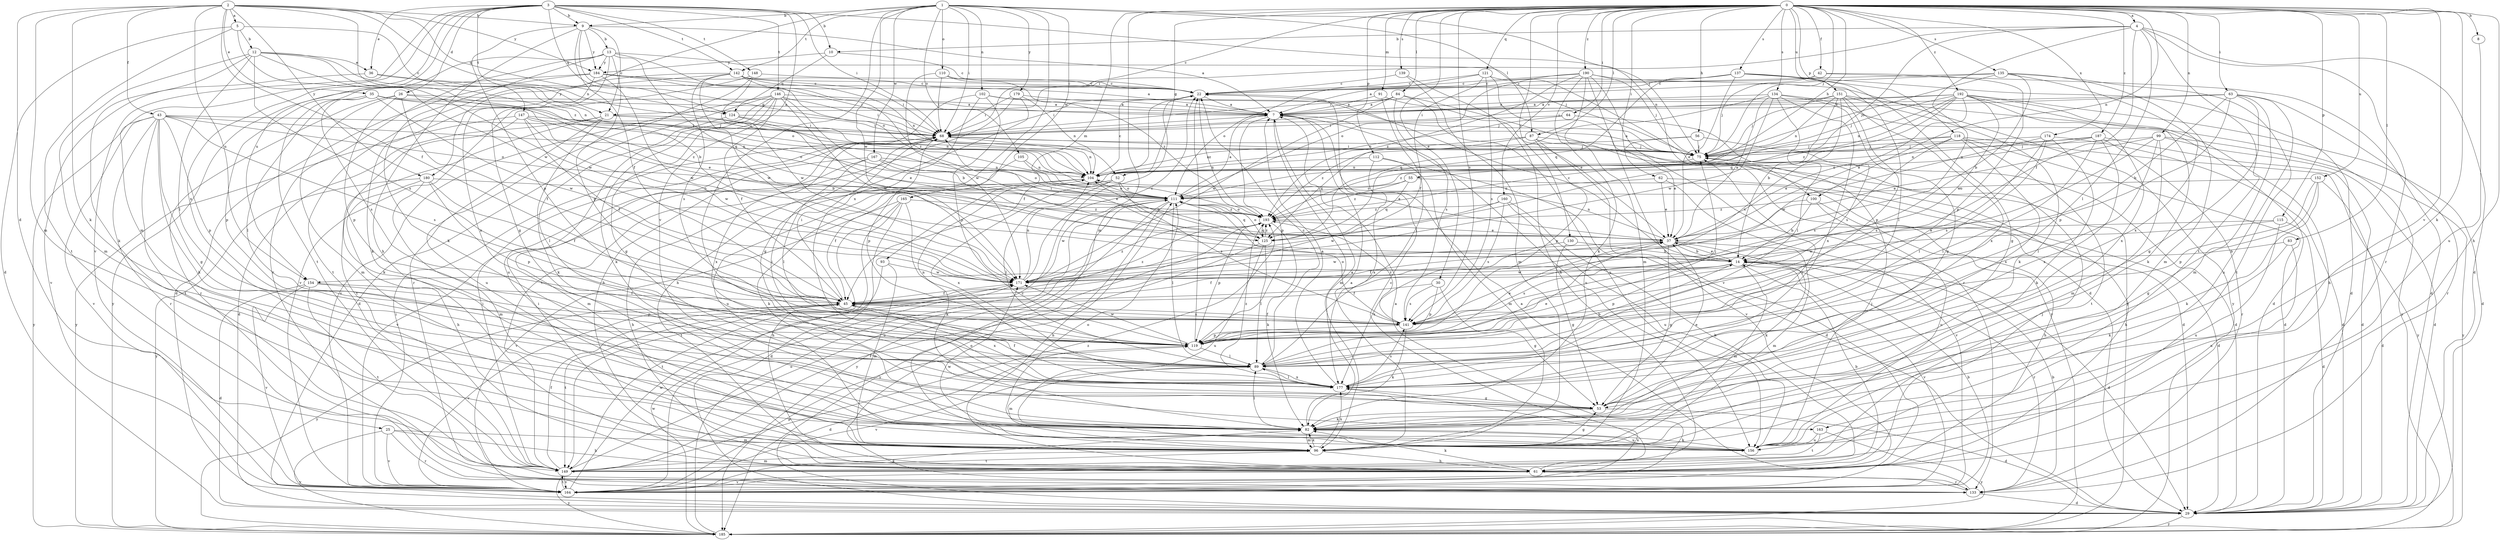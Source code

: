 strict digraph  {
0;
1;
2;
3;
4;
5;
7;
8;
9;
10;
12;
13;
14;
21;
22;
25;
26;
29;
30;
35;
36;
37;
42;
43;
45;
52;
53;
55;
56;
61;
62;
63;
64;
68;
75;
82;
83;
84;
87;
89;
91;
93;
96;
99;
100;
102;
104;
105;
110;
111;
112;
115;
118;
119;
121;
124;
125;
130;
133;
134;
135;
137;
139;
141;
142;
146;
147;
148;
149;
151;
152;
154;
156;
160;
163;
164;
165;
167;
171;
174;
177;
179;
180;
184;
185;
187;
190;
192;
193;
0 -> 4  [label=a];
0 -> 8  [label=b];
0 -> 21  [label=c];
0 -> 30  [label=e];
0 -> 42  [label=f];
0 -> 52  [label=g];
0 -> 55  [label=h];
0 -> 56  [label=h];
0 -> 61  [label=h];
0 -> 62  [label=i];
0 -> 63  [label=i];
0 -> 64  [label=i];
0 -> 75  [label=j];
0 -> 82  [label=k];
0 -> 83  [label=l];
0 -> 84  [label=l];
0 -> 87  [label=l];
0 -> 91  [label=m];
0 -> 93  [label=m];
0 -> 96  [label=m];
0 -> 99  [label=n];
0 -> 100  [label=n];
0 -> 112  [label=p];
0 -> 115  [label=p];
0 -> 118  [label=p];
0 -> 121  [label=q];
0 -> 130  [label=r];
0 -> 134  [label=s];
0 -> 135  [label=s];
0 -> 137  [label=s];
0 -> 139  [label=s];
0 -> 141  [label=s];
0 -> 151  [label=u];
0 -> 152  [label=u];
0 -> 160  [label=v];
0 -> 163  [label=v];
0 -> 174  [label=x];
0 -> 187  [label=z];
0 -> 190  [label=z];
0 -> 192  [label=z];
1 -> 9  [label=b];
1 -> 68  [label=i];
1 -> 87  [label=l];
1 -> 89  [label=l];
1 -> 100  [label=n];
1 -> 102  [label=n];
1 -> 105  [label=o];
1 -> 110  [label=o];
1 -> 142  [label=t];
1 -> 165  [label=w];
1 -> 167  [label=w];
1 -> 171  [label=w];
1 -> 177  [label=x];
1 -> 179  [label=y];
1 -> 180  [label=y];
2 -> 5  [label=a];
2 -> 9  [label=b];
2 -> 25  [label=d];
2 -> 35  [label=e];
2 -> 43  [label=f];
2 -> 45  [label=f];
2 -> 82  [label=k];
2 -> 96  [label=m];
2 -> 104  [label=n];
2 -> 124  [label=q];
2 -> 154  [label=u];
2 -> 180  [label=y];
2 -> 184  [label=y];
2 -> 193  [label=z];
3 -> 9  [label=b];
3 -> 10  [label=b];
3 -> 26  [label=d];
3 -> 36  [label=e];
3 -> 68  [label=i];
3 -> 75  [label=j];
3 -> 96  [label=m];
3 -> 124  [label=q];
3 -> 142  [label=t];
3 -> 146  [label=t];
3 -> 147  [label=t];
3 -> 148  [label=t];
3 -> 154  [label=u];
3 -> 163  [label=v];
3 -> 164  [label=v];
3 -> 177  [label=x];
4 -> 10  [label=b];
4 -> 29  [label=d];
4 -> 45  [label=f];
4 -> 68  [label=i];
4 -> 89  [label=l];
4 -> 111  [label=o];
4 -> 133  [label=r];
4 -> 149  [label=t];
4 -> 154  [label=u];
5 -> 12  [label=b];
5 -> 21  [label=c];
5 -> 29  [label=d];
5 -> 149  [label=t];
5 -> 171  [label=w];
7 -> 68  [label=i];
7 -> 96  [label=m];
7 -> 119  [label=p];
7 -> 156  [label=u];
8 -> 156  [label=u];
9 -> 7  [label=a];
9 -> 13  [label=b];
9 -> 21  [label=c];
9 -> 45  [label=f];
9 -> 52  [label=g];
9 -> 61  [label=h];
9 -> 119  [label=p];
9 -> 184  [label=y];
10 -> 22  [label=c];
10 -> 124  [label=q];
10 -> 184  [label=y];
12 -> 14  [label=b];
12 -> 36  [label=e];
12 -> 82  [label=k];
12 -> 89  [label=l];
12 -> 96  [label=m];
12 -> 104  [label=n];
12 -> 141  [label=s];
12 -> 171  [label=w];
13 -> 53  [label=g];
13 -> 75  [label=j];
13 -> 82  [label=k];
13 -> 111  [label=o];
13 -> 119  [label=p];
13 -> 125  [label=q];
13 -> 133  [label=r];
13 -> 149  [label=t];
13 -> 184  [label=y];
14 -> 22  [label=c];
14 -> 29  [label=d];
14 -> 37  [label=e];
14 -> 45  [label=f];
14 -> 96  [label=m];
14 -> 119  [label=p];
14 -> 133  [label=r];
14 -> 141  [label=s];
14 -> 164  [label=v];
14 -> 171  [label=w];
21 -> 29  [label=d];
21 -> 68  [label=i];
21 -> 75  [label=j];
21 -> 82  [label=k];
21 -> 149  [label=t];
21 -> 156  [label=u];
22 -> 7  [label=a];
22 -> 45  [label=f];
22 -> 193  [label=z];
25 -> 61  [label=h];
25 -> 96  [label=m];
25 -> 133  [label=r];
25 -> 164  [label=v];
25 -> 185  [label=y];
26 -> 7  [label=a];
26 -> 37  [label=e];
26 -> 45  [label=f];
26 -> 96  [label=m];
26 -> 119  [label=p];
26 -> 133  [label=r];
29 -> 185  [label=y];
30 -> 45  [label=f];
30 -> 53  [label=g];
30 -> 119  [label=p];
30 -> 141  [label=s];
35 -> 7  [label=a];
35 -> 75  [label=j];
35 -> 89  [label=l];
35 -> 119  [label=p];
35 -> 141  [label=s];
35 -> 171  [label=w];
35 -> 193  [label=z];
36 -> 22  [label=c];
36 -> 111  [label=o];
36 -> 164  [label=v];
37 -> 14  [label=b];
37 -> 45  [label=f];
37 -> 53  [label=g];
37 -> 82  [label=k];
37 -> 96  [label=m];
37 -> 104  [label=n];
37 -> 171  [label=w];
42 -> 22  [label=c];
42 -> 29  [label=d];
42 -> 75  [label=j];
42 -> 119  [label=p];
43 -> 53  [label=g];
43 -> 68  [label=i];
43 -> 82  [label=k];
43 -> 104  [label=n];
43 -> 111  [label=o];
43 -> 119  [label=p];
43 -> 133  [label=r];
43 -> 141  [label=s];
43 -> 149  [label=t];
43 -> 164  [label=v];
43 -> 185  [label=y];
45 -> 68  [label=i];
45 -> 141  [label=s];
45 -> 149  [label=t];
45 -> 164  [label=v];
45 -> 177  [label=x];
45 -> 185  [label=y];
45 -> 193  [label=z];
52 -> 45  [label=f];
52 -> 89  [label=l];
52 -> 111  [label=o];
52 -> 141  [label=s];
52 -> 177  [label=x];
53 -> 29  [label=d];
53 -> 37  [label=e];
53 -> 82  [label=k];
55 -> 61  [label=h];
55 -> 111  [label=o];
55 -> 125  [label=q];
55 -> 193  [label=z];
56 -> 29  [label=d];
56 -> 37  [label=e];
56 -> 75  [label=j];
56 -> 193  [label=z];
61 -> 14  [label=b];
61 -> 22  [label=c];
61 -> 68  [label=i];
61 -> 75  [label=j];
61 -> 82  [label=k];
61 -> 133  [label=r];
61 -> 164  [label=v];
62 -> 29  [label=d];
62 -> 37  [label=e];
62 -> 111  [label=o];
62 -> 164  [label=v];
63 -> 7  [label=a];
63 -> 14  [label=b];
63 -> 53  [label=g];
63 -> 68  [label=i];
63 -> 96  [label=m];
63 -> 119  [label=p];
63 -> 133  [label=r];
63 -> 156  [label=u];
64 -> 68  [label=i];
64 -> 104  [label=n];
64 -> 141  [label=s];
68 -> 75  [label=j];
68 -> 104  [label=n];
68 -> 119  [label=p];
68 -> 177  [label=x];
75 -> 7  [label=a];
75 -> 68  [label=i];
75 -> 104  [label=n];
82 -> 7  [label=a];
82 -> 89  [label=l];
82 -> 96  [label=m];
82 -> 156  [label=u];
83 -> 14  [label=b];
83 -> 82  [label=k];
83 -> 156  [label=u];
84 -> 7  [label=a];
84 -> 68  [label=i];
84 -> 141  [label=s];
84 -> 156  [label=u];
84 -> 171  [label=w];
84 -> 185  [label=y];
87 -> 29  [label=d];
87 -> 75  [label=j];
87 -> 104  [label=n];
87 -> 119  [label=p];
87 -> 125  [label=q];
87 -> 164  [label=v];
89 -> 14  [label=b];
89 -> 22  [label=c];
89 -> 37  [label=e];
89 -> 96  [label=m];
89 -> 104  [label=n];
89 -> 164  [label=v];
89 -> 177  [label=x];
91 -> 7  [label=a];
91 -> 37  [label=e];
91 -> 89  [label=l];
93 -> 96  [label=m];
93 -> 149  [label=t];
93 -> 171  [label=w];
96 -> 7  [label=a];
96 -> 53  [label=g];
96 -> 61  [label=h];
96 -> 82  [label=k];
96 -> 149  [label=t];
96 -> 177  [label=x];
99 -> 29  [label=d];
99 -> 37  [label=e];
99 -> 75  [label=j];
99 -> 89  [label=l];
99 -> 96  [label=m];
99 -> 141  [label=s];
99 -> 185  [label=y];
100 -> 14  [label=b];
100 -> 61  [label=h];
100 -> 156  [label=u];
100 -> 193  [label=z];
102 -> 7  [label=a];
102 -> 53  [label=g];
102 -> 61  [label=h];
102 -> 75  [label=j];
102 -> 119  [label=p];
104 -> 22  [label=c];
104 -> 61  [label=h];
104 -> 82  [label=k];
104 -> 111  [label=o];
105 -> 37  [label=e];
105 -> 104  [label=n];
105 -> 156  [label=u];
110 -> 22  [label=c];
110 -> 68  [label=i];
110 -> 171  [label=w];
110 -> 193  [label=z];
111 -> 7  [label=a];
111 -> 61  [label=h];
111 -> 89  [label=l];
111 -> 125  [label=q];
111 -> 171  [label=w];
111 -> 185  [label=y];
111 -> 193  [label=z];
112 -> 29  [label=d];
112 -> 96  [label=m];
112 -> 104  [label=n];
112 -> 177  [label=x];
115 -> 29  [label=d];
115 -> 37  [label=e];
115 -> 156  [label=u];
115 -> 171  [label=w];
118 -> 29  [label=d];
118 -> 37  [label=e];
118 -> 75  [label=j];
118 -> 141  [label=s];
118 -> 149  [label=t];
118 -> 177  [label=x];
118 -> 185  [label=y];
118 -> 193  [label=z];
119 -> 22  [label=c];
119 -> 29  [label=d];
119 -> 37  [label=e];
119 -> 75  [label=j];
119 -> 89  [label=l];
119 -> 171  [label=w];
121 -> 22  [label=c];
121 -> 29  [label=d];
121 -> 45  [label=f];
121 -> 111  [label=o];
121 -> 141  [label=s];
121 -> 185  [label=y];
124 -> 37  [label=e];
124 -> 68  [label=i];
124 -> 89  [label=l];
124 -> 104  [label=n];
125 -> 68  [label=i];
125 -> 89  [label=l];
125 -> 104  [label=n];
125 -> 111  [label=o];
125 -> 149  [label=t];
125 -> 156  [label=u];
125 -> 193  [label=z];
130 -> 14  [label=b];
130 -> 53  [label=g];
130 -> 177  [label=x];
133 -> 7  [label=a];
133 -> 14  [label=b];
133 -> 29  [label=d];
133 -> 111  [label=o];
134 -> 7  [label=a];
134 -> 29  [label=d];
134 -> 37  [label=e];
134 -> 53  [label=g];
134 -> 89  [label=l];
134 -> 125  [label=q];
134 -> 171  [label=w];
134 -> 177  [label=x];
135 -> 14  [label=b];
135 -> 22  [label=c];
135 -> 68  [label=i];
135 -> 75  [label=j];
135 -> 96  [label=m];
135 -> 149  [label=t];
135 -> 177  [label=x];
137 -> 7  [label=a];
137 -> 22  [label=c];
137 -> 29  [label=d];
137 -> 37  [label=e];
137 -> 53  [label=g];
137 -> 89  [label=l];
137 -> 125  [label=q];
139 -> 22  [label=c];
139 -> 61  [label=h];
139 -> 96  [label=m];
141 -> 45  [label=f];
141 -> 82  [label=k];
141 -> 111  [label=o];
141 -> 119  [label=p];
141 -> 193  [label=z];
142 -> 22  [label=c];
142 -> 68  [label=i];
142 -> 82  [label=k];
142 -> 104  [label=n];
142 -> 141  [label=s];
142 -> 149  [label=t];
142 -> 171  [label=w];
142 -> 193  [label=z];
146 -> 7  [label=a];
146 -> 14  [label=b];
146 -> 29  [label=d];
146 -> 45  [label=f];
146 -> 53  [label=g];
146 -> 68  [label=i];
146 -> 82  [label=k];
146 -> 156  [label=u];
146 -> 164  [label=v];
146 -> 171  [label=w];
147 -> 14  [label=b];
147 -> 45  [label=f];
147 -> 68  [label=i];
147 -> 82  [label=k];
147 -> 111  [label=o];
147 -> 171  [label=w];
147 -> 185  [label=y];
148 -> 22  [label=c];
148 -> 133  [label=r];
148 -> 164  [label=v];
148 -> 171  [label=w];
149 -> 45  [label=f];
149 -> 68  [label=i];
149 -> 96  [label=m];
149 -> 111  [label=o];
149 -> 164  [label=v];
149 -> 185  [label=y];
149 -> 193  [label=z];
151 -> 7  [label=a];
151 -> 14  [label=b];
151 -> 75  [label=j];
151 -> 82  [label=k];
151 -> 104  [label=n];
151 -> 119  [label=p];
151 -> 141  [label=s];
151 -> 177  [label=x];
151 -> 185  [label=y];
152 -> 29  [label=d];
152 -> 53  [label=g];
152 -> 82  [label=k];
152 -> 111  [label=o];
152 -> 119  [label=p];
154 -> 29  [label=d];
154 -> 45  [label=f];
154 -> 119  [label=p];
154 -> 149  [label=t];
154 -> 164  [label=v];
156 -> 75  [label=j];
156 -> 82  [label=k];
156 -> 111  [label=o];
156 -> 171  [label=w];
160 -> 61  [label=h];
160 -> 141  [label=s];
160 -> 156  [label=u];
160 -> 171  [label=w];
160 -> 193  [label=z];
163 -> 149  [label=t];
163 -> 156  [label=u];
163 -> 185  [label=y];
164 -> 7  [label=a];
164 -> 14  [label=b];
164 -> 22  [label=c];
164 -> 68  [label=i];
164 -> 82  [label=k];
164 -> 119  [label=p];
164 -> 149  [label=t];
164 -> 171  [label=w];
164 -> 177  [label=x];
165 -> 29  [label=d];
165 -> 61  [label=h];
165 -> 82  [label=k];
165 -> 149  [label=t];
165 -> 164  [label=v];
165 -> 193  [label=z];
167 -> 37  [label=e];
167 -> 89  [label=l];
167 -> 96  [label=m];
167 -> 104  [label=n];
167 -> 111  [label=o];
167 -> 164  [label=v];
171 -> 22  [label=c];
171 -> 45  [label=f];
171 -> 104  [label=n];
171 -> 193  [label=z];
174 -> 29  [label=d];
174 -> 75  [label=j];
174 -> 82  [label=k];
174 -> 89  [label=l];
174 -> 141  [label=s];
174 -> 171  [label=w];
177 -> 7  [label=a];
177 -> 45  [label=f];
177 -> 53  [label=g];
177 -> 68  [label=i];
177 -> 75  [label=j];
177 -> 89  [label=l];
177 -> 141  [label=s];
177 -> 193  [label=z];
179 -> 7  [label=a];
179 -> 61  [label=h];
179 -> 68  [label=i];
179 -> 104  [label=n];
179 -> 149  [label=t];
180 -> 45  [label=f];
180 -> 61  [label=h];
180 -> 96  [label=m];
180 -> 111  [label=o];
180 -> 119  [label=p];
180 -> 185  [label=y];
184 -> 7  [label=a];
184 -> 22  [label=c];
184 -> 29  [label=d];
184 -> 68  [label=i];
184 -> 171  [label=w];
184 -> 177  [label=x];
184 -> 185  [label=y];
185 -> 111  [label=o];
185 -> 171  [label=w];
187 -> 29  [label=d];
187 -> 75  [label=j];
187 -> 89  [label=l];
187 -> 104  [label=n];
187 -> 111  [label=o];
187 -> 133  [label=r];
187 -> 177  [label=x];
190 -> 22  [label=c];
190 -> 75  [label=j];
190 -> 82  [label=k];
190 -> 96  [label=m];
190 -> 111  [label=o];
190 -> 133  [label=r];
190 -> 164  [label=v];
190 -> 185  [label=y];
190 -> 193  [label=z];
192 -> 7  [label=a];
192 -> 29  [label=d];
192 -> 37  [label=e];
192 -> 61  [label=h];
192 -> 68  [label=i];
192 -> 75  [label=j];
192 -> 82  [label=k];
192 -> 104  [label=n];
192 -> 125  [label=q];
192 -> 171  [label=w];
192 -> 177  [label=x];
192 -> 193  [label=z];
193 -> 37  [label=e];
193 -> 82  [label=k];
193 -> 111  [label=o];
193 -> 119  [label=p];
193 -> 125  [label=q];
193 -> 185  [label=y];
}
